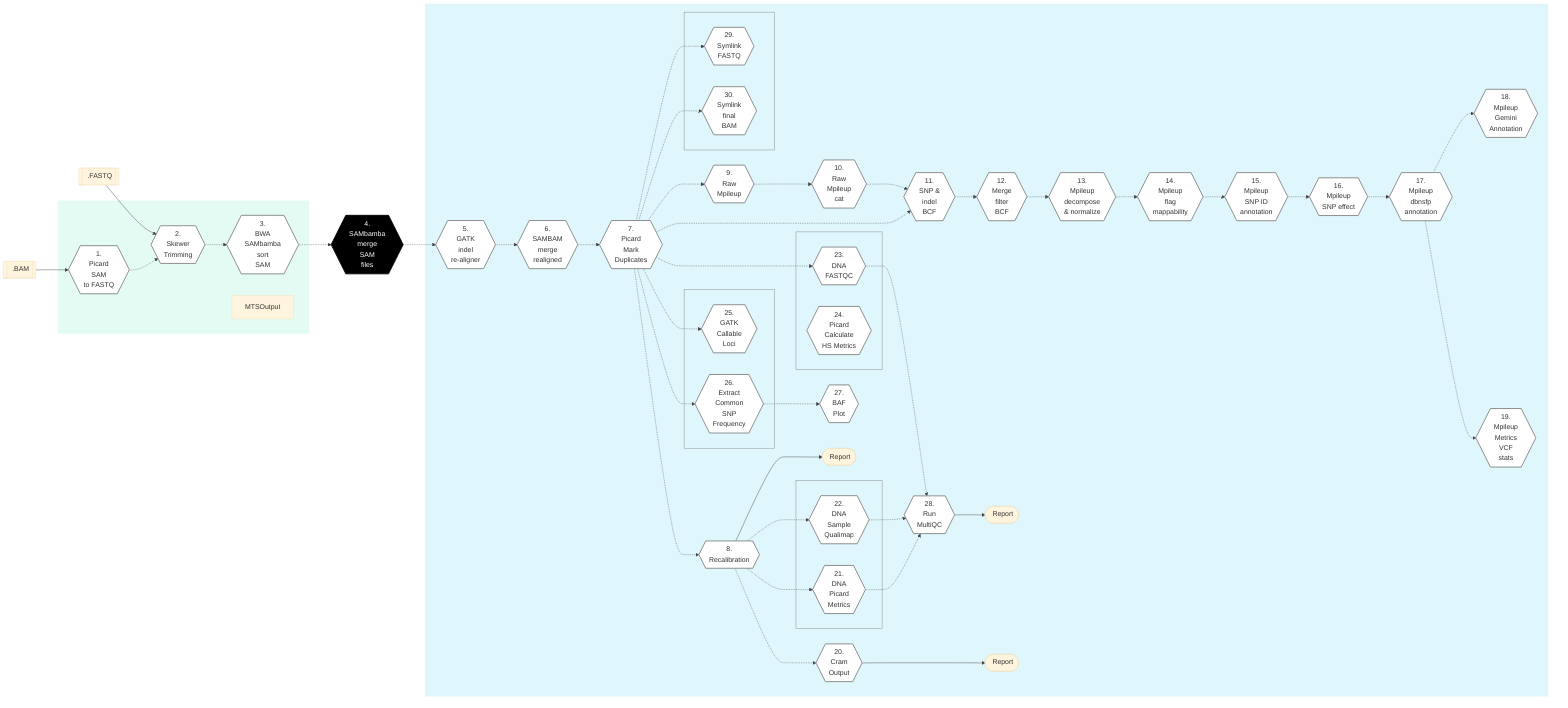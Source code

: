 %%{init: {'theme': 'base', 'themeVariables': { 'lineColor': '#404040'}}}%%

        %% GenPipes Schema for dnaseq.py
        %% Ref: https://bitbucket.org/mugqic/genpipes/src/master/pipelines/dnaseq/
        %% Author Shaloo Shalini <shalz@hotmail.com>
        %% -t mpileup

        graph LR
        Node1{{ 1. <br/> Picard<br/>SAM<br/>to FASTQ }}:::nodefill
        Node2{{ 2. <br/> Skewer<br/>Trimming }}:::nodefill
        Node3{{ 3. <br/> BWA<br/>SAMbamba<br/>sort<br/>SAM }}:::nodefill
        Node4{{ 4. <br/> SAMbamba<br/>merge<br/>SAM<br/>files }}:::nodefillblack
        Node5{{ 5. <br/> GATK<br/>indel<br/>re-aligner }}:::nodefill
        Node6{{ 6. <br/> SAMBAM<br/>merge<br/>realigned }}:::nodefill
        Node7{{ 7. <br/> Picard<br/>Mark<br/>Duplicates }}:::nodefill
        Node8{{ 8. <br/> Recalibration }}:::nodefill
        Node9{{ 9. <br/> Raw<br/>Mpileup }}:::nodefill
        Node10{{ 10. <br/> Raw<br/>Mpileup<br/> cat}}:::nodefill
        Node11{{ 11. <br/> SNP &<br/>indel<br/>BCF }}:::nodefill
        Node12{{ 12. <br/> Merge<br/>filter<br/>BCF }}:::nodefill
        Node13{{ 13. <br/> Mpileup<br/>decompose<br/> & normalize }}:::nodefill
        Node14{{ 14. <br/> Mpileup<br/>flag<br/>mappability }}:::nodefill
        Node15{{ 15. <br/> Mpileup<br/>SNP ID<br/>annotation }}:::nodefill
        Node16{{ 16. <br/> Mpileup<br/>SNP effect  }}:::nodefill
        Node17{{ 17. <br/> Mpileup<br/>dbnsfp<br/>annotation }}:::nodefill
        Node18{{ 18. <br/> Mpileup<br/>Gemini<br/>Annotation }}:::nodefill
        Node19{{ 19. <br/> Mpileup<br/>Metrics<br/>VCF<br/>stats }}:::nodefill
        Node20{{ 20. <br/> Cram<br/>Output }}:::nodefill
        Node21{{ 21. <br/> DNA<br/>Picard<br/>Metrics }}:::nodefill
        Node22{{ 22. <br/> DNA<br/>Sample<br/>Qualimap }}:::nodefill
        Node23{{ 23. <br/> DNA<br/>FASTQC }}:::nodefill
        Node24{{ 24. <br/> Picard<br/>Calculate<br/>HS Metrics }}:::nodefill
        Node25{{ 25. <br/> GATK<br/>Callable<br/>Loci }}:::nodefill
        Node26{{ 26. <br/> Extract<br/>Common<br/>SNP<br/>Frequency }}:::nodefill
        Node27{{ 27. <br/> BAF<br/>Plot }}:::nodefill
        Node28{{ 28. <br/> Run<br/>MultiQC }}:::nodefill
        Node29{{ 29. <br/> Symlink<br/>FASTQ }}:::nodefill
        Node30{{ 30. <br/> Symlink<br/>final <br/>BAM}}:::nodefill

        Input1[[fa:fa-file-archive-o .BAM]]
        Input2[[fa:fa-file-archive-o .FASTQ]]

        RecalibOP([fa:fa-sticky-note-o Report ])
        MultiQCOP([fa:fa-sticky-note-o Report ])
        CramOP([fa:fa-sticky-note-o Report ])

        Input1 --> Node1 -.-> Node2
        Input2 --> Node2

        Node2 -.-> Node3 -.-> Node4 -.-> Node5 -.-> Node6 -.-> Node7 -.-> Node8
        Node7 -.-> Node9 & Node11 & Node23 & Node25 & Node26 & Node29 & Node30
        Node8 -.-> Node20 & Node21 & Node22
        Node9 -.-> Node10 -.-> Node11 -.-> Node12 -.-> Node13 -.-> Node14 -.-> Node15 -.-> Node16 -.-> Node17 -.-> Node18
        Node17 -.-> Node19
        Node21 & Node22 & Node23 -.-> Node28
        Node26 -.-> Node27

        Node8 --> RecalibOP
        Node28 --> MultiQCOP
        Node20 ---> CramOP

        subgraph readSetSteps[" "]
          Node1
          Node2
          Node3
          MTSOutput
        end
        subgraph sampleSetSteps[" "]
          Node5
          Node6
          Node7
          Node8
          Node9
          Node10
          Node11
          Node12
          Node13
          Node14
          Node15
          Node16
          Node17
          Node18
          Node19
          Node20
          Node21
          Node22
          Node23
          Node24
          Node25
          Node26
          Node27
          Node28
          Node29

          subgraph combo2122[" "]
            Node21
            Node22
          end
          subgraph combo2324[" "]
            Node23
            Node24
          end
          subgraph combo2526[" "]
            Node25
            Node26
          end
          subgraph combo2930[" "]
            Node29
            Node30
          end

          RecalibOP
          MultiQCOP
          CramOP
        end

        classDef greenRect fill:#E4FBF4,stroke:white
        class readSetSteps greenRect
        classDef blueRect fill:#DEF6FC,stroke:white
        class sampleSetSteps blueRect
        classDef transparentRect fill:#DEF6FC,stroke:gray
        class combo2122 transparentRect
        class combo2324 transparentRect
        class combo2526 transparentRect
        class combo2930 transparentRect
        classDef nodefill fill:#ffffff,stroke:gray,stroke-width:2px
        classDef nodefillblack fill:black,stroke:black,color:white,stroke-width:2px
